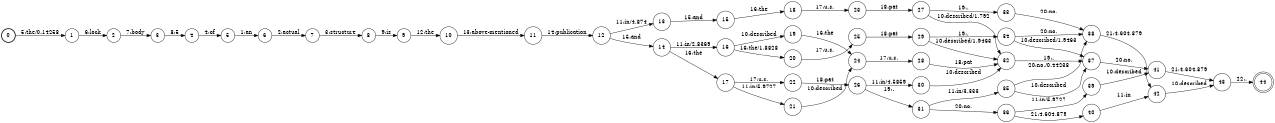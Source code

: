 digraph FST {
rankdir = LR;
size = "8.5,11";
label = "";
center = 1;
orientation = Portrait;
ranksep = "0.4";
nodesep = "0.25";
0 [label = "0", shape = circle, style = bold, fontsize = 14]
	0 -> 1 [label = "5:the/0.14258", fontsize = 14];
1 [label = "1", shape = circle, style = solid, fontsize = 14]
	1 -> 2 [label = "6:lock", fontsize = 14];
2 [label = "2", shape = circle, style = solid, fontsize = 14]
	2 -> 3 [label = "7:body", fontsize = 14];
3 [label = "3", shape = circle, style = solid, fontsize = 14]
	3 -> 4 [label = "8:5", fontsize = 14];
4 [label = "4", shape = circle, style = solid, fontsize = 14]
	4 -> 5 [label = "4:of", fontsize = 14];
5 [label = "5", shape = circle, style = solid, fontsize = 14]
	5 -> 6 [label = "1:an", fontsize = 14];
6 [label = "6", shape = circle, style = solid, fontsize = 14]
	6 -> 7 [label = "2:actual", fontsize = 14];
7 [label = "7", shape = circle, style = solid, fontsize = 14]
	7 -> 8 [label = "3:structure", fontsize = 14];
8 [label = "8", shape = circle, style = solid, fontsize = 14]
	8 -> 9 [label = "9:is", fontsize = 14];
9 [label = "9", shape = circle, style = solid, fontsize = 14]
	9 -> 10 [label = "12:the", fontsize = 14];
10 [label = "10", shape = circle, style = solid, fontsize = 14]
	10 -> 11 [label = "13:above-mentioned", fontsize = 14];
11 [label = "11", shape = circle, style = solid, fontsize = 14]
	11 -> 12 [label = "14:publication", fontsize = 14];
12 [label = "12", shape = circle, style = solid, fontsize = 14]
	12 -> 13 [label = "11:in/4.874", fontsize = 14];
	12 -> 14 [label = "15:and", fontsize = 14];
13 [label = "13", shape = circle, style = solid, fontsize = 14]
	13 -> 15 [label = "15:and", fontsize = 14];
14 [label = "14", shape = circle, style = solid, fontsize = 14]
	14 -> 17 [label = "16:the", fontsize = 14];
	14 -> 16 [label = "11:in/2.8369", fontsize = 14];
15 [label = "15", shape = circle, style = solid, fontsize = 14]
	15 -> 18 [label = "16:the", fontsize = 14];
16 [label = "16", shape = circle, style = solid, fontsize = 14]
	16 -> 20 [label = "16:the/1.8828", fontsize = 14];
	16 -> 19 [label = "10:described", fontsize = 14];
17 [label = "17", shape = circle, style = solid, fontsize = 14]
	17 -> 21 [label = "11:in/5.9727", fontsize = 14];
	17 -> 22 [label = "17:u.s.", fontsize = 14];
18 [label = "18", shape = circle, style = solid, fontsize = 14]
	18 -> 23 [label = "17:u.s.", fontsize = 14];
19 [label = "19", shape = circle, style = solid, fontsize = 14]
	19 -> 24 [label = "16:the", fontsize = 14];
20 [label = "20", shape = circle, style = solid, fontsize = 14]
	20 -> 25 [label = "17:u.s.", fontsize = 14];
21 [label = "21", shape = circle, style = solid, fontsize = 14]
	21 -> 24 [label = "10:described", fontsize = 14];
22 [label = "22", shape = circle, style = solid, fontsize = 14]
	22 -> 26 [label = "18:pat", fontsize = 14];
23 [label = "23", shape = circle, style = solid, fontsize = 14]
	23 -> 27 [label = "18:pat", fontsize = 14];
24 [label = "24", shape = circle, style = solid, fontsize = 14]
	24 -> 28 [label = "17:u.s.", fontsize = 14];
25 [label = "25", shape = circle, style = solid, fontsize = 14]
	25 -> 29 [label = "18:pat", fontsize = 14];
26 [label = "26", shape = circle, style = solid, fontsize = 14]
	26 -> 30 [label = "11:in/4.5859", fontsize = 14];
	26 -> 31 [label = "19:.", fontsize = 14];
27 [label = "27", shape = circle, style = solid, fontsize = 14]
	27 -> 32 [label = "10:described/1.792", fontsize = 14];
	27 -> 33 [label = "19:.", fontsize = 14];
28 [label = "28", shape = circle, style = solid, fontsize = 14]
	28 -> 32 [label = "18:pat", fontsize = 14];
29 [label = "29", shape = circle, style = solid, fontsize = 14]
	29 -> 32 [label = "10:described/1.9463", fontsize = 14];
	29 -> 34 [label = "19:.", fontsize = 14];
30 [label = "30", shape = circle, style = solid, fontsize = 14]
	30 -> 32 [label = "10:described", fontsize = 14];
31 [label = "31", shape = circle, style = solid, fontsize = 14]
	31 -> 35 [label = "11:in/3.333", fontsize = 14];
	31 -> 36 [label = "20:no.", fontsize = 14];
32 [label = "32", shape = circle, style = solid, fontsize = 14]
	32 -> 37 [label = "19:.", fontsize = 14];
33 [label = "33", shape = circle, style = solid, fontsize = 14]
	33 -> 38 [label = "20:no.", fontsize = 14];
34 [label = "34", shape = circle, style = solid, fontsize = 14]
	34 -> 37 [label = "10:described/1.9463", fontsize = 14];
	34 -> 38 [label = "20:no.", fontsize = 14];
35 [label = "35", shape = circle, style = solid, fontsize = 14]
	35 -> 37 [label = "10:described", fontsize = 14];
	35 -> 38 [label = "20:no./0.44238", fontsize = 14];
36 [label = "36", shape = circle, style = solid, fontsize = 14]
	36 -> 39 [label = "11:in/5.9727", fontsize = 14];
	36 -> 40 [label = "21:4,604,879", fontsize = 14];
37 [label = "37", shape = circle, style = solid, fontsize = 14]
	37 -> 41 [label = "20:no.", fontsize = 14];
38 [label = "38", shape = circle, style = solid, fontsize = 14]
	38 -> 42 [label = "21:4,604,879", fontsize = 14];
39 [label = "39", shape = circle, style = solid, fontsize = 14]
	39 -> 41 [label = "10:described", fontsize = 14];
40 [label = "40", shape = circle, style = solid, fontsize = 14]
	40 -> 42 [label = "11:in", fontsize = 14];
41 [label = "41", shape = circle, style = solid, fontsize = 14]
	41 -> 43 [label = "21:4,604,879", fontsize = 14];
42 [label = "42", shape = circle, style = solid, fontsize = 14]
	42 -> 43 [label = "10:described", fontsize = 14];
43 [label = "43", shape = circle, style = solid, fontsize = 14]
	43 -> 44 [label = "22:.", fontsize = 14];
44 [label = "44", shape = doublecircle, style = solid, fontsize = 14]
}
